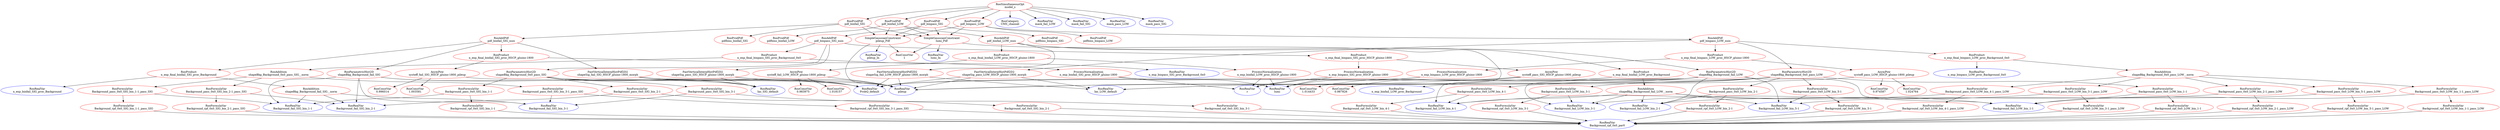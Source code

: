 digraph model_s{
"model_s" [ color=red, label="RooSimultaneousOpt\nmodel_s"];
"pdf_binfail_LOW" [ color=red, label="RooProdPdf\npdf_binfail_LOW"];
"pdf_binfail_LOW_nuis" [ color=red, label="RooAddPdf\npdf_binfail_LOW_nuis"];
"shapeSig_fail_LOW_HSCP_gluino-1800_morph" [ color=red, label="FastVerticalInterpHistPdf2D2\nshapeSig_fail_LOW_HSCP_gluino-1800_morph"];
"pileup" [ color=blue, label="RooRealVar\npileup"];
"Ias_LOW_default" [ color=blue, label="RooRealVar\nIas_LOW_default"];
"ProbQ_default" [ color=blue, label="RooRealVar\nProbQ_default"];
"n_exp_final_binfail_LOW_proc_HSCP_gluino-1800" [ color=red, label="RooProduct\nn_exp_final_binfail_LOW_proc_HSCP_gluino-1800"];
"systeff_fail_LOW_HSCP_gluino-1800_pileup" [ color=red, label="AsymPow\nsysteff_fail_LOW_HSCP_gluino-1800_pileup"];
"0.983975" [ color=red, label="RooConstVar\n0.983975"];
"1.018157" [ color=red, label="RooConstVar\n1.018157"];
"n_exp_binfail_LOW_proc_HSCP_gluino-1800" [ color=red, label="ProcessNormalization\nn_exp_binfail_LOW_proc_HSCP_gluino-1800"];
"lumi" [ color=blue, label="RooRealVar\nlumi"];
"r" [ color=blue, label="RooRealVar\nr"];
"shapeBkg_Background_fail_LOW" [ color=red, label="RooParametricHist2D\nshapeBkg_Background_fail_LOW"];
"Background_fail_LOW_bin_1-1" [ color=blue, label="RooRealVar\nBackground_fail_LOW_bin_1-1"];
"Background_fail_LOW_bin_2-1" [ color=blue, label="RooRealVar\nBackground_fail_LOW_bin_2-1"];
"Background_fail_LOW_bin_3-1" [ color=blue, label="RooRealVar\nBackground_fail_LOW_bin_3-1"];
"Background_fail_LOW_bin_4-1" [ color=blue, label="RooRealVar\nBackground_fail_LOW_bin_4-1"];
"Background_fail_LOW_bin_5-1" [ color=blue, label="RooRealVar\nBackground_fail_LOW_bin_5-1"];
"n_exp_final_binfail_LOW_proc_Background" [ color=red, label="RooProduct\nn_exp_final_binfail_LOW_proc_Background"];
"n_exp_binfail_LOW_proc_Background" [ color=blue, label="RooRealVar\nn_exp_binfail_LOW_proc_Background"];
"shapeBkg_Background_fail_LOW__norm" [ color=red, label="RooAddition\nshapeBkg_Background_fail_LOW__norm"];
"pdfbins_binfail_LOW" [ color=red, label="RooProdPdf\npdfbins_binfail_LOW"];
"pileup_Pdf" [ color=red, label="SimpleGaussianConstraint\npileup_Pdf"];
"pileup_In" [ color=blue, label="RooRealVar\npileup_In"];
"1" [ color=red, label="RooConstVar\n1"];
"lumi_Pdf" [ color=red, label="SimpleGaussianConstraint\nlumi_Pdf"];
"lumi_In" [ color=blue, label="RooRealVar\nlumi_In"];
"pdf_binfail_SIG" [ color=red, label="RooProdPdf\npdf_binfail_SIG"];
"pdf_binfail_SIG_nuis" [ color=red, label="RooAddPdf\npdf_binfail_SIG_nuis"];
"shapeSig_fail_SIG_HSCP_gluino-1800_morph" [ color=red, label="FastVerticalInterpHistPdf2D2\nshapeSig_fail_SIG_HSCP_gluino-1800_morph"];
"Ias_SIG_default" [ color=blue, label="RooRealVar\nIas_SIG_default"];
"n_exp_final_binfail_SIG_proc_HSCP_gluino-1800" [ color=red, label="RooProduct\nn_exp_final_binfail_SIG_proc_HSCP_gluino-1800"];
"systeff_fail_SIG_HSCP_gluino-1800_pileup" [ color=red, label="AsymPow\nsysteff_fail_SIG_HSCP_gluino-1800_pileup"];
"0.996014" [ color=red, label="RooConstVar\n0.996014"];
"1.003581" [ color=red, label="RooConstVar\n1.003581"];
"n_exp_binfail_SIG_proc_HSCP_gluino-1800" [ color=red, label="ProcessNormalization\nn_exp_binfail_SIG_proc_HSCP_gluino-1800"];
"shapeBkg_Background_fail_SIG" [ color=red, label="RooParametricHist2D\nshapeBkg_Background_fail_SIG"];
"Background_fail_SIG_bin_1-1" [ color=blue, label="RooRealVar\nBackground_fail_SIG_bin_1-1"];
"Background_fail_SIG_bin_2-1" [ color=blue, label="RooRealVar\nBackground_fail_SIG_bin_2-1"];
"Background_fail_SIG_bin_3-1" [ color=blue, label="RooRealVar\nBackground_fail_SIG_bin_3-1"];
"n_exp_final_binfail_SIG_proc_Background" [ color=red, label="RooProduct\nn_exp_final_binfail_SIG_proc_Background"];
"n_exp_binfail_SIG_proc_Background" [ color=blue, label="RooRealVar\nn_exp_binfail_SIG_proc_Background"];
"shapeBkg_Background_fail_SIG__norm" [ color=red, label="RooAddition\nshapeBkg_Background_fail_SIG__norm"];
"pdfbins_binfail_SIG" [ color=red, label="RooProdPdf\npdfbins_binfail_SIG"];
"pdf_binpass_LOW" [ color=red, label="RooProdPdf\npdf_binpass_LOW"];
"pdf_binpass_LOW_nuis" [ color=red, label="RooAddPdf\npdf_binpass_LOW_nuis"];
"shapeSig_pass_LOW_HSCP_gluino-1800_morph" [ color=red, label="FastVerticalInterpHistPdf2D2\nshapeSig_pass_LOW_HSCP_gluino-1800_morph"];
"n_exp_final_binpass_LOW_proc_HSCP_gluino-1800" [ color=red, label="RooProduct\nn_exp_final_binpass_LOW_proc_HSCP_gluino-1800"];
"systeff_pass_LOW_HSCP_gluino-1800_pileup" [ color=red, label="AsymPow\nsysteff_pass_LOW_HSCP_gluino-1800_pileup"];
"1.024764" [ color=red, label="RooConstVar\n1.024764"];
"0.974587" [ color=red, label="RooConstVar\n0.974587"];
"n_exp_binpass_LOW_proc_HSCP_gluino-1800" [ color=red, label="ProcessNormalization\nn_exp_binpass_LOW_proc_HSCP_gluino-1800"];
"shapeBkg_Background_0x0_pass_LOW" [ color=red, label="RooParametricHist2D\nshapeBkg_Background_0x0_pass_LOW"];
"Background_pass_0x0_LOW_bin_1-1" [ color=red, label="RooFormulaVar\nBackground_pass_0x0_LOW_bin_1-1"];
"Background_rpf_0x0_LOW_bin_1-1" [ color=red, label="RooFormulaVar\nBackground_rpf_0x0_LOW_bin_1-1"];
"Background_rpf_0x0_par0" [ color=blue, label="RooRealVar\nBackground_rpf_0x0_par0"];
"Background_pass_0x0_LOW_bin_2-1" [ color=red, label="RooFormulaVar\nBackground_pass_0x0_LOW_bin_2-1"];
"Background_rpf_0x0_LOW_bin_2-1" [ color=red, label="RooFormulaVar\nBackground_rpf_0x0_LOW_bin_2-1"];
"Background_pass_0x0_LOW_bin_3-1" [ color=red, label="RooFormulaVar\nBackground_pass_0x0_LOW_bin_3-1"];
"Background_rpf_0x0_LOW_bin_3-1" [ color=red, label="RooFormulaVar\nBackground_rpf_0x0_LOW_bin_3-1"];
"Background_pass_0x0_LOW_bin_4-1" [ color=red, label="RooFormulaVar\nBackground_pass_0x0_LOW_bin_4-1"];
"Background_rpf_0x0_LOW_bin_4-1" [ color=red, label="RooFormulaVar\nBackground_rpf_0x0_LOW_bin_4-1"];
"Background_pass_0x0_LOW_bin_5-1" [ color=red, label="RooFormulaVar\nBackground_pass_0x0_LOW_bin_5-1"];
"Background_rpf_0x0_LOW_bin_5-1" [ color=red, label="RooFormulaVar\nBackground_rpf_0x0_LOW_bin_5-1"];
"n_exp_final_binpass_LOW_proc_Background_0x0" [ color=red, label="RooProduct\nn_exp_final_binpass_LOW_proc_Background_0x0"];
"n_exp_binpass_LOW_proc_Background_0x0" [ color=blue, label="RooRealVar\nn_exp_binpass_LOW_proc_Background_0x0"];
"shapeBkg_Background_0x0_pass_LOW__norm" [ color=red, label="RooAddition\nshapeBkg_Background_0x0_pass_LOW__norm"];
"Background_pass_0x0_LOW_bin_1-1_pass_LOW" [ color=red, label="RooFormulaVar\nBackground_pass_0x0_LOW_bin_1-1_pass_LOW"];
"Background_rpf_0x0_LOW_bin_1-1_pass_LOW" [ color=red, label="RooFormulaVar\nBackground_rpf_0x0_LOW_bin_1-1_pass_LOW"];
"Background_pass_0x0_LOW_bin_2-1_pass_LOW" [ color=red, label="RooFormulaVar\nBackground_pass_0x0_LOW_bin_2-1_pass_LOW"];
"Background_rpf_0x0_LOW_bin_2-1_pass_LOW" [ color=red, label="RooFormulaVar\nBackground_rpf_0x0_LOW_bin_2-1_pass_LOW"];
"Background_pass_0x0_LOW_bin_3-1_pass_LOW" [ color=red, label="RooFormulaVar\nBackground_pass_0x0_LOW_bin_3-1_pass_LOW"];
"Background_rpf_0x0_LOW_bin_3-1_pass_LOW" [ color=red, label="RooFormulaVar\nBackground_rpf_0x0_LOW_bin_3-1_pass_LOW"];
"Background_pass_0x0_LOW_bin_4-1_pass_LOW" [ color=red, label="RooFormulaVar\nBackground_pass_0x0_LOW_bin_4-1_pass_LOW"];
"Background_rpf_0x0_LOW_bin_4-1_pass_LOW" [ color=red, label="RooFormulaVar\nBackground_rpf_0x0_LOW_bin_4-1_pass_LOW"];
"Background_pass_0x0_LOW_bin_5-1_pass_LOW" [ color=red, label="RooFormulaVar\nBackground_pass_0x0_LOW_bin_5-1_pass_LOW"];
"Background_rpf_0x0_LOW_bin_5-1_pass_LOW" [ color=red, label="RooFormulaVar\nBackground_rpf_0x0_LOW_bin_5-1_pass_LOW"];
"pdfbins_binpass_LOW" [ color=red, label="RooProdPdf\npdfbins_binpass_LOW"];
"pdf_binpass_SIG" [ color=red, label="RooProdPdf\npdf_binpass_SIG"];
"pdf_binpass_SIG_nuis" [ color=red, label="RooAddPdf\npdf_binpass_SIG_nuis"];
"shapeSig_pass_SIG_HSCP_gluino-1800_morph" [ color=red, label="FastVerticalInterpHistPdf2D2\nshapeSig_pass_SIG_HSCP_gluino-1800_morph"];
"n_exp_final_binpass_SIG_proc_HSCP_gluino-1800" [ color=red, label="RooProduct\nn_exp_final_binpass_SIG_proc_HSCP_gluino-1800"];
"systeff_pass_SIG_HSCP_gluino-1800_pileup" [ color=red, label="AsymPow\nsysteff_pass_SIG_HSCP_gluino-1800_pileup"];
"0.987826" [ color=red, label="RooConstVar\n0.987826"];
"1.014433" [ color=red, label="RooConstVar\n1.014433"];
"n_exp_binpass_SIG_proc_HSCP_gluino-1800" [ color=red, label="ProcessNormalization\nn_exp_binpass_SIG_proc_HSCP_gluino-1800"];
"shapeBkg_Background_0x0_pass_SIG" [ color=red, label="RooParametricHist2D\nshapeBkg_Background_0x0_pass_SIG"];
"Background_pass_0x0_SIG_bin_1-1" [ color=red, label="RooFormulaVar\nBackground_pass_0x0_SIG_bin_1-1"];
"Background_rpf_0x0_SIG_bin_1-1" [ color=red, label="RooFormulaVar\nBackground_rpf_0x0_SIG_bin_1-1"];
"Background_pass_0x0_SIG_bin_2-1" [ color=red, label="RooFormulaVar\nBackground_pass_0x0_SIG_bin_2-1"];
"Background_rpf_0x0_SIG_bin_2-1" [ color=red, label="RooFormulaVar\nBackground_rpf_0x0_SIG_bin_2-1"];
"Background_pass_0x0_SIG_bin_3-1" [ color=red, label="RooFormulaVar\nBackground_pass_0x0_SIG_bin_3-1"];
"Background_rpf_0x0_SIG_bin_3-1" [ color=red, label="RooFormulaVar\nBackground_rpf_0x0_SIG_bin_3-1"];
"n_exp_final_binpass_SIG_proc_Background_0x0" [ color=red, label="RooProduct\nn_exp_final_binpass_SIG_proc_Background_0x0"];
"n_exp_binpass_SIG_proc_Background_0x0" [ color=blue, label="RooRealVar\nn_exp_binpass_SIG_proc_Background_0x0"];
"shapeBkg_Background_0x0_pass_SIG__norm" [ color=red, label="RooAddition\nshapeBkg_Background_0x0_pass_SIG__norm"];
"Background_pass_0x0_SIG_bin_1-1_pass_SIG" [ color=red, label="RooFormulaVar\nBackground_pass_0x0_SIG_bin_1-1_pass_SIG"];
"Background_rpf_0x0_SIG_bin_1-1_pass_SIG" [ color=red, label="RooFormulaVar\nBackground_rpf_0x0_SIG_bin_1-1_pass_SIG"];
"Background_pass_0x0_SIG_bin_2-1_pass_SIG" [ color=red, label="RooFormulaVar\nBackground_pass_0x0_SIG_bin_2-1_pass_SIG"];
"Background_rpf_0x0_SIG_bin_2-1_pass_SIG" [ color=red, label="RooFormulaVar\nBackground_rpf_0x0_SIG_bin_2-1_pass_SIG"];
"Background_pass_0x0_SIG_bin_3-1_pass_SIG" [ color=red, label="RooFormulaVar\nBackground_pass_0x0_SIG_bin_3-1_pass_SIG"];
"Background_rpf_0x0_SIG_bin_3-1_pass_SIG" [ color=red, label="RooFormulaVar\nBackground_rpf_0x0_SIG_bin_3-1_pass_SIG"];
"pdfbins_binpass_SIG" [ color=red, label="RooProdPdf\npdfbins_binpass_SIG"];
"CMS_channel" [ color=blue, label="RooCategory\nCMS_channel"];
"mask_fail_LOW" [ color=blue, label="RooRealVar\nmask_fail_LOW"];
"mask_fail_SIG" [ color=blue, label="RooRealVar\nmask_fail_SIG"];
"mask_pass_LOW" [ color=blue, label="RooRealVar\nmask_pass_LOW"];
"mask_pass_SIG" [ color=blue, label="RooRealVar\nmask_pass_SIG"];
"shapeBkg_Background_fail_LOW__norm" -> "Background_fail_LOW_bin_1-1";
"shapeBkg_Background_fail_LOW__norm" -> "Background_fail_LOW_bin_2-1";
"shapeBkg_Background_fail_LOW__norm" -> "Background_fail_LOW_bin_4-1";
"shapeBkg_Background_fail_LOW__norm" -> "Background_fail_LOW_bin_3-1";
"shapeBkg_Background_fail_LOW__norm" -> "Background_fail_LOW_bin_5-1";
"shapeBkg_Background_fail_SIG__norm" -> "Background_fail_SIG_bin_1-1";
"shapeBkg_Background_fail_SIG__norm" -> "Background_fail_SIG_bin_3-1";
"shapeBkg_Background_fail_SIG__norm" -> "Background_fail_SIG_bin_2-1";
"Background_pass_0x0_SIG_bin_2-1_pass_SIG" -> "Background_fail_SIG_bin_2-1";
"Background_pass_0x0_SIG_bin_2-1_pass_SIG" -> "Background_rpf_0x0_SIG_bin_2-1_pass_SIG";
"Background_pass_0x0_SIG_bin_1-1_pass_SIG" -> "Background_fail_SIG_bin_1-1";
"Background_pass_0x0_SIG_bin_1-1_pass_SIG" -> "Background_rpf_0x0_SIG_bin_1-1_pass_SIG";
"Background_rpf_0x0_SIG_bin_1-1_pass_SIG" -> "Background_rpf_0x0_par0";
"shapeBkg_Background_0x0_pass_LOW__norm" -> "Background_pass_0x0_LOW_bin_1-1_pass_LOW";
"shapeBkg_Background_0x0_pass_LOW__norm" -> "Background_pass_0x0_LOW_bin_2-1_pass_LOW";
"shapeBkg_Background_0x0_pass_LOW__norm" -> "Background_pass_0x0_LOW_bin_3-1_pass_LOW";
"shapeBkg_Background_0x0_pass_LOW__norm" -> "Background_pass_0x0_LOW_bin_4-1_pass_LOW";
"shapeBkg_Background_0x0_pass_LOW__norm" -> "Background_pass_0x0_LOW_bin_5-1_pass_LOW";
"Background_pass_0x0_LOW_bin_1-1_pass_LOW" -> "Background_fail_LOW_bin_1-1";
"Background_pass_0x0_LOW_bin_1-1_pass_LOW" -> "Background_rpf_0x0_LOW_bin_1-1_pass_LOW";
"Background_rpf_0x0_LOW_bin_1-1_pass_LOW" -> "Background_rpf_0x0_par0";
"Background_pass_0x0_LOW_bin_2-1_pass_LOW" -> "Background_fail_LOW_bin_2-1";
"Background_pass_0x0_LOW_bin_2-1_pass_LOW" -> "Background_rpf_0x0_LOW_bin_2-1_pass_LOW";
"Background_rpf_0x0_LOW_bin_2-1_pass_LOW" -> "Background_rpf_0x0_par0";
"Background_pass_0x0_LOW_bin_3-1_pass_LOW" -> "Background_fail_LOW_bin_3-1";
"Background_pass_0x0_LOW_bin_3-1_pass_LOW" -> "Background_rpf_0x0_LOW_bin_3-1_pass_LOW";
"Background_rpf_0x0_LOW_bin_3-1_pass_LOW" -> "Background_rpf_0x0_par0";
"Background_rpf_0x0_SIG_bin_2-1_pass_SIG" -> "Background_rpf_0x0_par0";
"Background_pass_0x0_SIG_bin_3-1_pass_SIG" -> "Background_fail_SIG_bin_3-1";
"Background_pass_0x0_SIG_bin_3-1_pass_SIG" -> "Background_rpf_0x0_SIG_bin_3-1_pass_SIG";
"Background_rpf_0x0_SIG_bin_3-1_pass_SIG" -> "Background_rpf_0x0_par0";
"shapeBkg_Background_0x0_pass_SIG__norm" -> "Background_pass_0x0_SIG_bin_2-1_pass_SIG";
"shapeBkg_Background_0x0_pass_SIG__norm" -> "Background_pass_0x0_SIG_bin_1-1_pass_SIG";
"shapeBkg_Background_0x0_pass_SIG__norm" -> "Background_pass_0x0_SIG_bin_3-1_pass_SIG";
"Background_pass_0x0_LOW_bin_4-1_pass_LOW" -> "Background_fail_LOW_bin_4-1";
"Background_pass_0x0_LOW_bin_4-1_pass_LOW" -> "Background_rpf_0x0_LOW_bin_4-1_pass_LOW";
"Background_rpf_0x0_LOW_bin_4-1_pass_LOW" -> "Background_rpf_0x0_par0";
"Background_pass_0x0_LOW_bin_5-1_pass_LOW" -> "Background_fail_LOW_bin_5-1";
"Background_pass_0x0_LOW_bin_5-1_pass_LOW" -> "Background_rpf_0x0_LOW_bin_5-1_pass_LOW";
"Background_rpf_0x0_LOW_bin_5-1_pass_LOW" -> "Background_rpf_0x0_par0";
"lumi_Pdf" -> "lumi_In";
"lumi_Pdf" -> "lumi";
"lumi_Pdf" -> "1";
"pileup_Pdf" -> "1";
"pileup_Pdf" -> "pileup";
"pileup_Pdf" -> "pileup_In";
"n_exp_binpass_SIG_proc_HSCP_gluino-1800" -> "lumi";
"n_exp_binpass_SIG_proc_HSCP_gluino-1800" -> "r";
"n_exp_binfail_SIG_proc_HSCP_gluino-1800" -> "lumi";
"n_exp_binfail_SIG_proc_HSCP_gluino-1800" -> "r";
"n_exp_binfail_LOW_proc_HSCP_gluino-1800" -> "lumi";
"n_exp_binfail_LOW_proc_HSCP_gluino-1800" -> "r";
"n_exp_binpass_LOW_proc_HSCP_gluino-1800" -> "lumi";
"n_exp_binpass_LOW_proc_HSCP_gluino-1800" -> "r";
"pdf_binfail_LOW_nuis" -> "shapeSig_fail_LOW_HSCP_gluino-1800_morph";
"pdf_binfail_LOW_nuis" -> "n_exp_final_binfail_LOW_proc_HSCP_gluino-1800";
"pdf_binfail_LOW_nuis" -> "shapeBkg_Background_fail_LOW";
"pdf_binfail_LOW_nuis" -> "n_exp_final_binfail_LOW_proc_Background";
"shapeSig_fail_LOW_HSCP_gluino-1800_morph" -> "ProbQ_default";
"shapeSig_fail_LOW_HSCP_gluino-1800_morph" -> "Ias_LOW_default";
"shapeSig_fail_LOW_HSCP_gluino-1800_morph" -> "pileup";
"n_exp_final_binfail_LOW_proc_HSCP_gluino-1800" -> "n_exp_binfail_LOW_proc_HSCP_gluino-1800";
"n_exp_final_binfail_LOW_proc_HSCP_gluino-1800" -> "systeff_fail_LOW_HSCP_gluino-1800_pileup";
"model_s" -> "CMS_channel";
"model_s" -> "mask_pass_SIG";
"model_s" -> "mask_pass_LOW";
"model_s" -> "mask_fail_SIG";
"model_s" -> "mask_fail_LOW";
"model_s" -> "pdf_binfail_LOW";
"model_s" -> "pdf_binfail_SIG";
"model_s" -> "pdf_binpass_LOW";
"model_s" -> "pdf_binpass_SIG";
"pdf_binfail_LOW" -> "lumi_Pdf";
"pdf_binfail_LOW" -> "pileup_Pdf";
"pdf_binfail_LOW" -> "pdf_binfail_LOW_nuis";
"pdf_binfail_LOW" -> "pdfbins_binfail_LOW";
"systeff_fail_LOW_HSCP_gluino-1800_pileup" -> "pileup";
"systeff_fail_LOW_HSCP_gluino-1800_pileup" -> "0.983975";
"systeff_fail_LOW_HSCP_gluino-1800_pileup" -> "1.018157";
"shapeBkg_Background_fail_LOW" -> "Background_fail_LOW_bin_1-1";
"shapeBkg_Background_fail_LOW" -> "Background_fail_LOW_bin_2-1";
"shapeBkg_Background_fail_LOW" -> "Background_fail_LOW_bin_4-1";
"shapeBkg_Background_fail_LOW" -> "Background_fail_LOW_bin_3-1";
"shapeBkg_Background_fail_LOW" -> "Background_fail_LOW_bin_5-1";
"shapeBkg_Background_fail_LOW" -> "ProbQ_default";
"shapeBkg_Background_fail_LOW" -> "Ias_LOW_default";
"n_exp_final_binfail_LOW_proc_Background" -> "shapeBkg_Background_fail_LOW__norm";
"n_exp_final_binfail_LOW_proc_Background" -> "n_exp_binfail_LOW_proc_Background";
"pdf_binfail_SIG" -> "lumi_Pdf";
"pdf_binfail_SIG" -> "pileup_Pdf";
"pdf_binfail_SIG" -> "pdf_binfail_SIG_nuis";
"pdf_binfail_SIG" -> "pdfbins_binfail_SIG";
"pdf_binfail_SIG_nuis" -> "shapeSig_fail_SIG_HSCP_gluino-1800_morph";
"pdf_binfail_SIG_nuis" -> "n_exp_final_binfail_SIG_proc_HSCP_gluino-1800";
"pdf_binfail_SIG_nuis" -> "shapeBkg_Background_fail_SIG";
"pdf_binfail_SIG_nuis" -> "n_exp_final_binfail_SIG_proc_Background";
"shapeSig_fail_SIG_HSCP_gluino-1800_morph" -> "ProbQ_default";
"shapeSig_fail_SIG_HSCP_gluino-1800_morph" -> "Ias_SIG_default";
"shapeSig_fail_SIG_HSCP_gluino-1800_morph" -> "pileup";
"n_exp_final_binfail_SIG_proc_HSCP_gluino-1800" -> "n_exp_binfail_SIG_proc_HSCP_gluino-1800";
"n_exp_final_binfail_SIG_proc_HSCP_gluino-1800" -> "systeff_fail_SIG_HSCP_gluino-1800_pileup";
"systeff_fail_SIG_HSCP_gluino-1800_pileup" -> "pileup";
"systeff_fail_SIG_HSCP_gluino-1800_pileup" -> "0.996014";
"systeff_fail_SIG_HSCP_gluino-1800_pileup" -> "1.003581";
"shapeBkg_Background_fail_SIG" -> "Background_fail_SIG_bin_1-1";
"shapeBkg_Background_fail_SIG" -> "Background_fail_SIG_bin_3-1";
"shapeBkg_Background_fail_SIG" -> "Background_fail_SIG_bin_2-1";
"shapeBkg_Background_fail_SIG" -> "ProbQ_default";
"shapeBkg_Background_fail_SIG" -> "Ias_SIG_default";
"n_exp_final_binfail_SIG_proc_Background" -> "shapeBkg_Background_fail_SIG__norm";
"n_exp_final_binfail_SIG_proc_Background" -> "n_exp_binfail_SIG_proc_Background";
"pdf_binpass_LOW" -> "lumi_Pdf";
"pdf_binpass_LOW" -> "pileup_Pdf";
"pdf_binpass_LOW" -> "pdf_binpass_LOW_nuis";
"pdf_binpass_LOW" -> "pdfbins_binpass_LOW";
"pdf_binpass_LOW_nuis" -> "shapeSig_pass_LOW_HSCP_gluino-1800_morph";
"pdf_binpass_LOW_nuis" -> "n_exp_final_binpass_LOW_proc_HSCP_gluino-1800";
"pdf_binpass_LOW_nuis" -> "shapeBkg_Background_0x0_pass_LOW";
"pdf_binpass_LOW_nuis" -> "n_exp_final_binpass_LOW_proc_Background_0x0";
"shapeSig_pass_LOW_HSCP_gluino-1800_morph" -> "ProbQ_default";
"shapeSig_pass_LOW_HSCP_gluino-1800_morph" -> "Ias_LOW_default";
"shapeSig_pass_LOW_HSCP_gluino-1800_morph" -> "pileup";
"n_exp_final_binpass_LOW_proc_HSCP_gluino-1800" -> "n_exp_binpass_LOW_proc_HSCP_gluino-1800";
"n_exp_final_binpass_LOW_proc_HSCP_gluino-1800" -> "systeff_pass_LOW_HSCP_gluino-1800_pileup";
"systeff_pass_LOW_HSCP_gluino-1800_pileup" -> "pileup";
"systeff_pass_LOW_HSCP_gluino-1800_pileup" -> "1.024764";
"systeff_pass_LOW_HSCP_gluino-1800_pileup" -> "0.974587";
"shapeBkg_Background_0x0_pass_LOW" -> "ProbQ_default";
"shapeBkg_Background_0x0_pass_LOW" -> "Ias_LOW_default";
"shapeBkg_Background_0x0_pass_LOW" -> "Background_pass_0x0_LOW_bin_1-1";
"shapeBkg_Background_0x0_pass_LOW" -> "Background_pass_0x0_LOW_bin_2-1";
"shapeBkg_Background_0x0_pass_LOW" -> "Background_pass_0x0_LOW_bin_3-1";
"shapeBkg_Background_0x0_pass_LOW" -> "Background_pass_0x0_LOW_bin_4-1";
"shapeBkg_Background_0x0_pass_LOW" -> "Background_pass_0x0_LOW_bin_5-1";
"Background_pass_0x0_LOW_bin_1-1" -> "Background_fail_LOW_bin_1-1";
"Background_pass_0x0_LOW_bin_1-1" -> "Background_rpf_0x0_LOW_bin_1-1";
"Background_rpf_0x0_LOW_bin_1-1" -> "Background_rpf_0x0_par0";
"Background_pass_0x0_LOW_bin_2-1" -> "Background_fail_LOW_bin_2-1";
"Background_pass_0x0_LOW_bin_2-1" -> "Background_rpf_0x0_LOW_bin_2-1";
"Background_rpf_0x0_LOW_bin_2-1" -> "Background_rpf_0x0_par0";
"Background_pass_0x0_LOW_bin_3-1" -> "Background_fail_LOW_bin_3-1";
"Background_pass_0x0_LOW_bin_3-1" -> "Background_rpf_0x0_LOW_bin_3-1";
"Background_rpf_0x0_LOW_bin_3-1" -> "Background_rpf_0x0_par0";
"Background_pass_0x0_LOW_bin_4-1" -> "Background_fail_LOW_bin_4-1";
"Background_pass_0x0_LOW_bin_4-1" -> "Background_rpf_0x0_LOW_bin_4-1";
"Background_rpf_0x0_LOW_bin_4-1" -> "Background_rpf_0x0_par0";
"Background_pass_0x0_LOW_bin_5-1" -> "Background_fail_LOW_bin_5-1";
"Background_pass_0x0_LOW_bin_5-1" -> "Background_rpf_0x0_LOW_bin_5-1";
"Background_rpf_0x0_LOW_bin_5-1" -> "Background_rpf_0x0_par0";
"n_exp_final_binpass_LOW_proc_Background_0x0" -> "shapeBkg_Background_0x0_pass_LOW__norm";
"n_exp_final_binpass_LOW_proc_Background_0x0" -> "n_exp_binpass_LOW_proc_Background_0x0";
"pdf_binpass_SIG" -> "lumi_Pdf";
"pdf_binpass_SIG" -> "pileup_Pdf";
"pdf_binpass_SIG" -> "pdf_binpass_SIG_nuis";
"pdf_binpass_SIG" -> "pdfbins_binpass_SIG";
"pdf_binpass_SIG_nuis" -> "shapeSig_pass_SIG_HSCP_gluino-1800_morph";
"pdf_binpass_SIG_nuis" -> "n_exp_final_binpass_SIG_proc_HSCP_gluino-1800";
"pdf_binpass_SIG_nuis" -> "shapeBkg_Background_0x0_pass_SIG";
"pdf_binpass_SIG_nuis" -> "n_exp_final_binpass_SIG_proc_Background_0x0";
"shapeSig_pass_SIG_HSCP_gluino-1800_morph" -> "ProbQ_default";
"shapeSig_pass_SIG_HSCP_gluino-1800_morph" -> "Ias_SIG_default";
"shapeSig_pass_SIG_HSCP_gluino-1800_morph" -> "pileup";
"n_exp_final_binpass_SIG_proc_HSCP_gluino-1800" -> "n_exp_binpass_SIG_proc_HSCP_gluino-1800";
"n_exp_final_binpass_SIG_proc_HSCP_gluino-1800" -> "systeff_pass_SIG_HSCP_gluino-1800_pileup";
"systeff_pass_SIG_HSCP_gluino-1800_pileup" -> "pileup";
"systeff_pass_SIG_HSCP_gluino-1800_pileup" -> "0.987826";
"systeff_pass_SIG_HSCP_gluino-1800_pileup" -> "1.014433";
"shapeBkg_Background_0x0_pass_SIG" -> "ProbQ_default";
"shapeBkg_Background_0x0_pass_SIG" -> "Ias_SIG_default";
"shapeBkg_Background_0x0_pass_SIG" -> "Background_pass_0x0_SIG_bin_1-1";
"shapeBkg_Background_0x0_pass_SIG" -> "Background_pass_0x0_SIG_bin_2-1";
"shapeBkg_Background_0x0_pass_SIG" -> "Background_pass_0x0_SIG_bin_3-1";
"Background_pass_0x0_SIG_bin_1-1" -> "Background_fail_SIG_bin_1-1";
"Background_pass_0x0_SIG_bin_1-1" -> "Background_rpf_0x0_SIG_bin_1-1";
"Background_rpf_0x0_SIG_bin_1-1" -> "Background_rpf_0x0_par0";
"Background_pass_0x0_SIG_bin_2-1" -> "Background_fail_SIG_bin_2-1";
"Background_pass_0x0_SIG_bin_2-1" -> "Background_rpf_0x0_SIG_bin_2-1";
"Background_rpf_0x0_SIG_bin_2-1" -> "Background_rpf_0x0_par0";
"Background_pass_0x0_SIG_bin_3-1" -> "Background_fail_SIG_bin_3-1";
"Background_pass_0x0_SIG_bin_3-1" -> "Background_rpf_0x0_SIG_bin_3-1";
"Background_rpf_0x0_SIG_bin_3-1" -> "Background_rpf_0x0_par0";
"n_exp_final_binpass_SIG_proc_Background_0x0" -> "shapeBkg_Background_0x0_pass_SIG__norm";
"n_exp_final_binpass_SIG_proc_Background_0x0" -> "n_exp_binpass_SIG_proc_Background_0x0";
}
